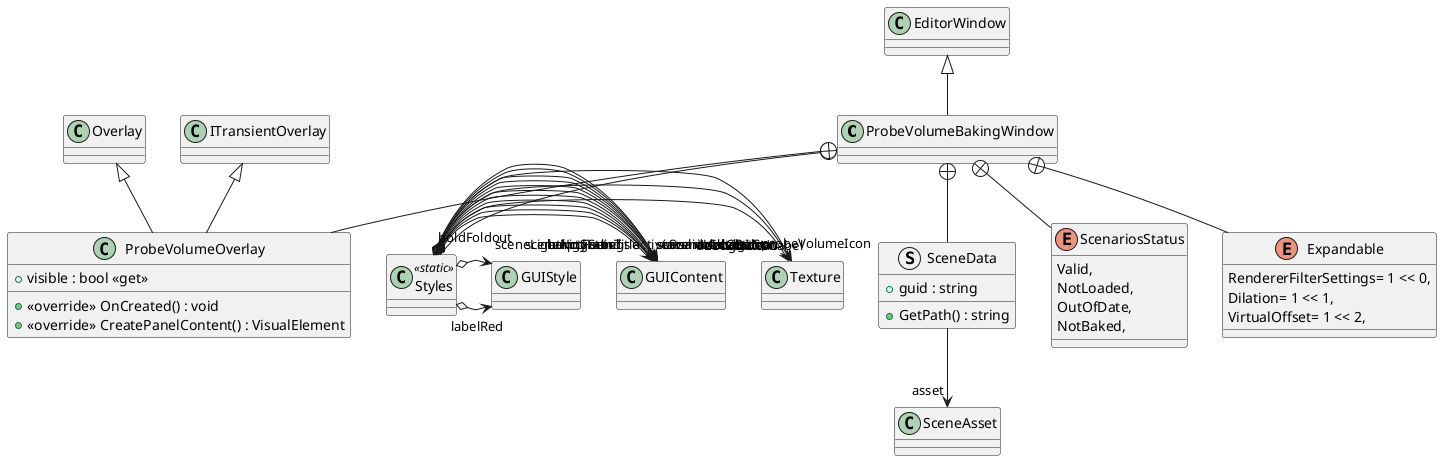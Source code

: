 @startuml
class ProbeVolumeBakingWindow {
}
struct SceneData {
    + guid : string
    + GetPath() : string
}
class Styles <<static>> {
}
enum ScenariosStatus {
    Valid,
    NotLoaded,
    OutOfDate,
    NotBaked,
}
enum Expandable {
    RendererFilterSettings= 1 << 0,
    Dilation= 1 << 1,
    VirtualOffset= 1 << 2,
}
class ProbeVolumeOverlay {
    + visible : bool <<get>>
    + <<override>> OnCreated() : void
    + <<override>> CreatePanelContent() : VisualElement
}
EditorWindow <|-- ProbeVolumeBakingWindow
ProbeVolumeBakingWindow +-- SceneData
SceneData --> "asset" SceneAsset
ProbeVolumeBakingWindow +-- Styles
Styles o-> "sceneIcon" Texture
Styles o-> "probeVolumeIcon" Texture
Styles o-> "debugIcon" Texture
Styles o-> "sceneLightingSettings" GUIContent
Styles o-> "activeScenarioLabel" GUIContent
Styles o-> "sceneNotFound" GUIContent
Styles o-> "bakingSetsTitle" GUIContent
Styles o-> "debugButton" GUIContent
Styles o-> "stats" GUIContent
Styles o-> "scenarioCostStat" GUIContent
Styles o-> "totalCostStat" GUIContent
Styles o-> "invalidLabel" GUIContent
Styles o-> "emptyLabel" GUIContent
Styles o-> "notLoadedLabel" GUIContent
Styles o-> "labelRed" GUIStyle
Styles o-> "boldFoldout" GUIStyle
ProbeVolumeBakingWindow +-- ScenariosStatus
ProbeVolumeBakingWindow +-- Expandable
ProbeVolumeBakingWindow +-- ProbeVolumeOverlay
Overlay <|-- ProbeVolumeOverlay
ITransientOverlay <|-- ProbeVolumeOverlay
@enduml
